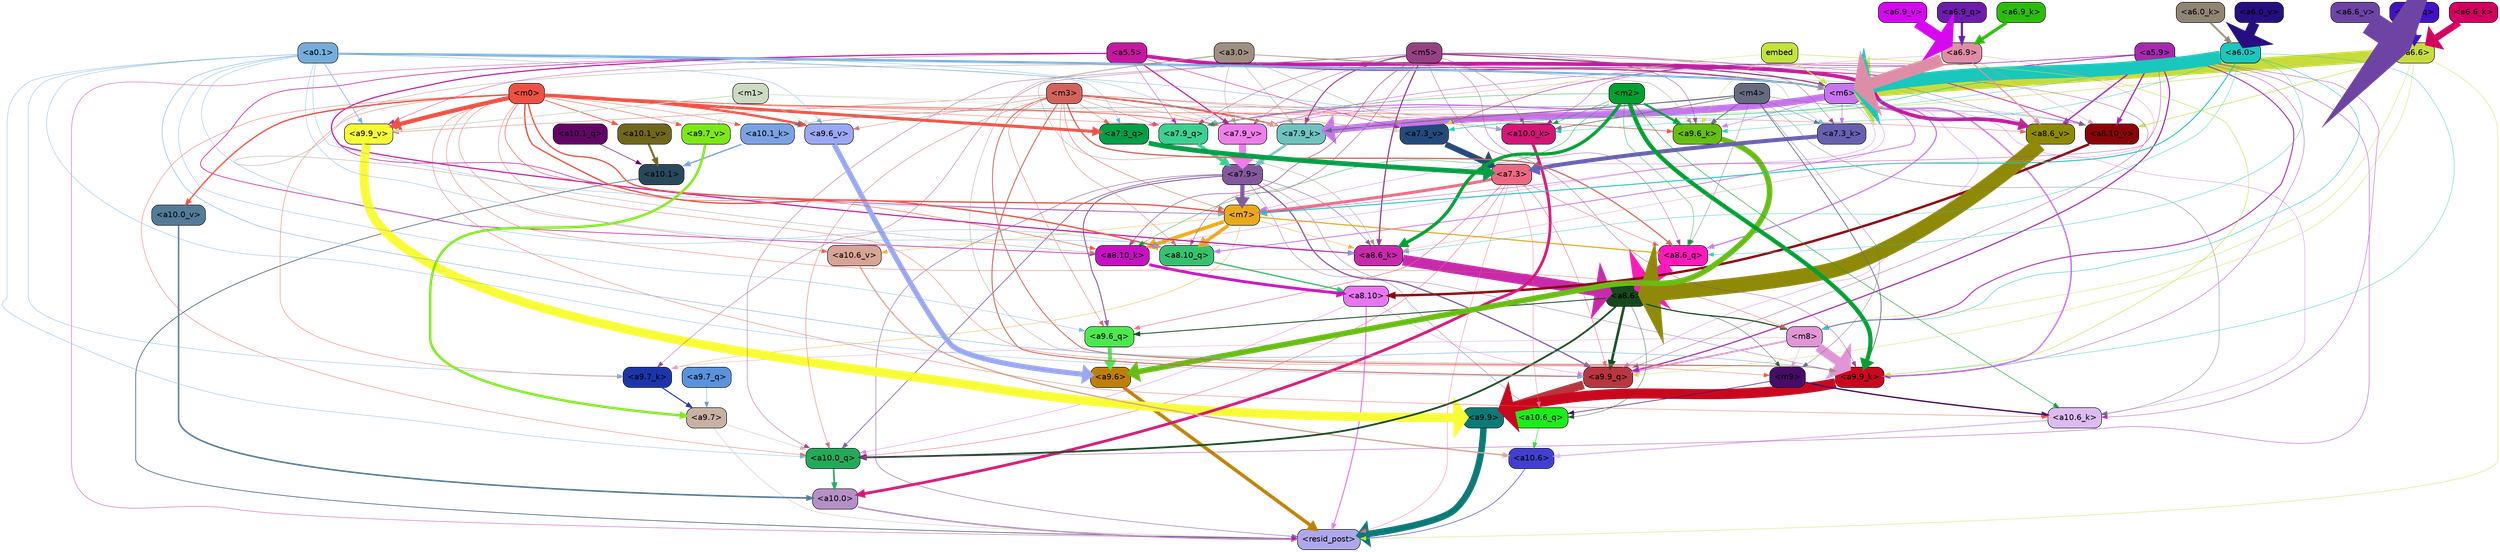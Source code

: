 strict digraph "" {
	graph [bgcolor=transparent,
		layout=dot,
		overlap=false,
		splines=true
	];
	"<a10.6>"	[color=black,
		fillcolor="#423fd0",
		fontname=Helvetica,
		shape=box,
		style="filled, rounded"];
	"<resid_post>"	[color=black,
		fillcolor="#aea7eb",
		fontname=Helvetica,
		shape=box,
		style="filled, rounded"];
	"<a10.6>" -> "<resid_post>"	[color="#423fd0",
		penwidth=0.9498605728149414];
	"<a10.1>"	[color=black,
		fillcolor="#29485b",
		fontname=Helvetica,
		shape=box,
		style="filled, rounded"];
	"<a10.1>" -> "<resid_post>"	[color="#29485b",
		penwidth=1.0084514617919922];
	"<a10.0>"	[color=black,
		fillcolor="#b590c7",
		fontname=Helvetica,
		shape=box,
		style="filled, rounded"];
	"<a10.0>" -> "<resid_post>"	[color="#b590c7",
		penwidth=2.5814952850341797];
	"<a9.9>"	[color=black,
		fillcolor="#0a7a77",
		fontname=Helvetica,
		shape=box,
		style="filled, rounded"];
	"<a9.9>" -> "<resid_post>"	[color="#0a7a77",
		penwidth=11.610888481140137];
	"<a9.7>"	[color=black,
		fillcolor="#c7b1a3",
		fontname=Helvetica,
		shape=box,
		style="filled, rounded"];
	"<a9.7>" -> "<resid_post>"	[color="#c7b1a3",
		penwidth=0.6];
	"<a10.0_q>"	[color=black,
		fillcolor="#21aa5a",
		fontname=Helvetica,
		shape=box,
		style="filled, rounded"];
	"<a9.7>" -> "<a10.0_q>"	[color="#c7b1a3",
		penwidth=0.6];
	"<a9.6>"	[color=black,
		fillcolor="#be7f05",
		fontname=Helvetica,
		shape=box,
		style="filled, rounded"];
	"<a9.6>" -> "<resid_post>"	[color="#be7f05",
		penwidth=6.121421813964844];
	"<a8.10>"	[color=black,
		fillcolor="#e776ef",
		fontname=Helvetica,
		shape=box,
		style="filled, rounded"];
	"<a8.10>" -> "<resid_post>"	[color="#e776ef",
		penwidth=1.7841739654541016];
	"<a8.10>" -> "<a10.0_q>"	[color="#e776ef",
		penwidth=0.6612663269042969];
	"<a9.9_q>"	[color=black,
		fillcolor="#b93540",
		fontname=Helvetica,
		shape=box,
		style="filled, rounded"];
	"<a8.10>" -> "<a9.9_q>"	[color="#e776ef",
		penwidth=0.6];
	"<a7.9>"	[color=black,
		fillcolor="#84589d",
		fontname=Helvetica,
		shape=box,
		style="filled, rounded"];
	"<a7.9>" -> "<resid_post>"	[color="#84589d",
		penwidth=0.8109169006347656];
	"<a10.6_q>"	[color=black,
		fillcolor="#1aed17",
		fontname=Helvetica,
		shape=box,
		style="filled, rounded"];
	"<a7.9>" -> "<a10.6_q>"	[color="#84589d",
		penwidth=0.6];
	"<a7.9>" -> "<a10.0_q>"	[color="#84589d",
		penwidth=1.19378662109375];
	"<m7>"	[color=black,
		fillcolor="#e9a918",
		fontname=Helvetica,
		shape=box,
		style="filled, rounded"];
	"<a7.9>" -> "<m7>"	[color="#84589d",
		penwidth=7.3899383544921875];
	"<a7.9>" -> "<a9.9_q>"	[color="#84589d",
		penwidth=2.1764984130859375];
	"<a9.6_q>"	[color=black,
		fillcolor="#4ce84f",
		fontname=Helvetica,
		shape=box,
		style="filled, rounded"];
	"<a7.9>" -> "<a9.6_q>"	[color="#84589d",
		penwidth=1.6184196472167969];
	"<a9.9_k>"	[color=black,
		fillcolor="#c9081e",
		fontname=Helvetica,
		shape=box,
		style="filled, rounded"];
	"<a7.9>" -> "<a9.9_k>"	[color="#84589d",
		penwidth=0.6];
	"<a8.6_k>"	[color=black,
		fillcolor="#c72aab",
		fontname=Helvetica,
		shape=box,
		style="filled, rounded"];
	"<a7.9>" -> "<a8.6_k>"	[color="#84589d",
		penwidth=0.7570610046386719];
	"<a7.3>"	[color=black,
		fillcolor="#ea6981",
		fontname=Helvetica,
		shape=box,
		style="filled, rounded"];
	"<a7.3>" -> "<resid_post>"	[color="#ea6981",
		penwidth=0.6];
	"<a7.3>" -> "<a10.6_q>"	[color="#ea6981",
		penwidth=0.6];
	"<a7.3>" -> "<a10.0_q>"	[color="#ea6981",
		penwidth=0.8208656311035156];
	"<a7.3>" -> "<m7>"	[color="#ea6981",
		penwidth=5.189311981201172];
	"<a7.3>" -> "<a9.9_q>"	[color="#ea6981",
		penwidth=0.8119163513183594];
	"<a7.3>" -> "<a9.6_q>"	[color="#ea6981",
		penwidth=0.9649925231933594];
	"<a8.6_q>"	[color=black,
		fillcolor="#fd19bb",
		fontname=Helvetica,
		shape=box,
		style="filled, rounded"];
	"<a7.3>" -> "<a8.6_q>"	[color="#ea6981",
		penwidth=0.7801322937011719];
	"<a6.6>"	[color=black,
		fillcolor="#c7dc3a",
		fontname=Helvetica,
		shape=box,
		style="filled, rounded"];
	"<a6.6>" -> "<resid_post>"	[color="#c7dc3a",
		penwidth=0.6];
	"<m6>"	[color=black,
		fillcolor="#c775ed",
		fontname=Helvetica,
		shape=box,
		style="filled, rounded"];
	"<a6.6>" -> "<m6>"	[color="#c7dc3a",
		penwidth=21.6163272857666];
	"<m8>"	[color=black,
		fillcolor="#e095d4",
		fontname=Helvetica,
		shape=box,
		style="filled, rounded"];
	"<a6.6>" -> "<m8>"	[color="#c7dc3a",
		penwidth=0.6];
	"<a6.6>" -> "<a9.9_q>"	[color="#c7dc3a",
		penwidth=0.6];
	"<a8.10_v>"	[color=black,
		fillcolor="#89050a",
		fontname=Helvetica,
		shape=box,
		style="filled, rounded"];
	"<a6.6>" -> "<a8.10_v>"	[color="#c7dc3a",
		penwidth=1.0661506652832031];
	"<a7.3_v>"	[color=black,
		fillcolor="#244a7c",
		fontname=Helvetica,
		shape=box,
		style="filled, rounded"];
	"<a6.6>" -> "<a7.3_v>"	[color="#c7dc3a",
		penwidth=0.8506813049316406];
	"<a5.5>"	[color=black,
		fillcolor="#c717a1",
		fontname=Helvetica,
		shape=box,
		style="filled, rounded"];
	"<a5.5>" -> "<resid_post>"	[color="#c717a1",
		penwidth=0.6];
	"<a5.5>" -> "<m6>"	[color="#c717a1",
		penwidth=1.8430671691894531];
	"<a5.5>" -> "<m7>"	[color="#c717a1",
		penwidth=1.0865592956542969];
	"<a9.9_v>"	[color=black,
		fillcolor="#f8fc36",
		fontname=Helvetica,
		shape=box,
		style="filled, rounded"];
	"<a5.5>" -> "<a9.9_v>"	[color="#c717a1",
		penwidth=0.6];
	"<a8.10_k>"	[color=black,
		fillcolor="#c610c1",
		fontname=Helvetica,
		shape=box,
		style="filled, rounded"];
	"<a5.5>" -> "<a8.10_k>"	[color="#c717a1",
		penwidth=1.1390800476074219];
	"<a5.5>" -> "<a8.6_k>"	[color="#c717a1",
		penwidth=2.00030517578125];
	"<a5.5>" -> "<a8.10_v>"	[color="#c717a1",
		penwidth=1.4206085205078125];
	"<a8.6_v>"	[color=black,
		fillcolor="#8f8908",
		fontname=Helvetica,
		shape=box,
		style="filled, rounded"];
	"<a5.5>" -> "<a8.6_v>"	[color="#c717a1",
		penwidth=6.534294128417969];
	"<a7.9_q>"	[color=black,
		fillcolor="#3cd090",
		fontname=Helvetica,
		shape=box,
		style="filled, rounded"];
	"<a5.5>" -> "<a7.9_q>"	[color="#c717a1",
		penwidth=0.6];
	"<a7.9_v>"	[color=black,
		fillcolor="#ed7ee9",
		fontname=Helvetica,
		shape=box,
		style="filled, rounded"];
	"<a5.5>" -> "<a7.9_v>"	[color="#c717a1",
		penwidth=2.0819549560546875];
	"<a5.5>" -> "<a7.3_v>"	[color="#c717a1",
		penwidth=0.8107681274414062];
	"<a10.6_q>" -> "<a10.6>"	[color="#1aed17",
		penwidth=0.9244728088378906];
	"<a10.1_q>"	[color=black,
		fillcolor="#620665",
		fontname=Helvetica,
		shape=box,
		style="filled, rounded"];
	"<a10.1_q>" -> "<a10.1>"	[color="#620665",
		penwidth=0.9268798828125];
	"<a10.0_q>" -> "<a10.0>"	[color="#21aa5a",
		penwidth=2.905670166015625];
	"<a10.6_k>"	[color=black,
		fillcolor="#dcbbf1",
		fontname=Helvetica,
		shape=box,
		style="filled, rounded"];
	"<a10.6_k>" -> "<a10.6>"	[color="#dcbbf1",
		penwidth=2.0319366455078125];
	"<a10.1_k>"	[color=black,
		fillcolor="#7aa2e3",
		fontname=Helvetica,
		shape=box,
		style="filled, rounded"];
	"<a10.1_k>" -> "<a10.1>"	[color="#7aa2e3",
		penwidth=2.4037628173828125];
	"<a10.0_k>"	[color=black,
		fillcolor="#d41676",
		fontname=Helvetica,
		shape=box,
		style="filled, rounded"];
	"<a10.0_k>" -> "<a10.0>"	[color="#d41676",
		penwidth=4.9319305419921875];
	"<a10.6_v>"	[color=black,
		fillcolor="#d7a495",
		fontname=Helvetica,
		shape=box,
		style="filled, rounded"];
	"<a10.6_v>" -> "<a10.6>"	[color="#d7a495",
		penwidth=2.290935516357422];
	"<a10.1_v>"	[color=black,
		fillcolor="#70671b",
		fontname=Helvetica,
		shape=box,
		style="filled, rounded"];
	"<a10.1_v>" -> "<a10.1>"	[color="#70671b",
		penwidth=3.6398468017578125];
	"<a10.0_v>"	[color=black,
		fillcolor="#537a96",
		fontname=Helvetica,
		shape=box,
		style="filled, rounded"];
	"<a10.0_v>" -> "<a10.0>"	[color="#537a96",
		penwidth=2.7666168212890625];
	"<m9>"	[color=black,
		fillcolor="#470b69",
		fontname=Helvetica,
		shape=box,
		style="filled, rounded"];
	"<m9>" -> "<a10.6_q>"	[color="#470b69",
		penwidth=1.0384025573730469];
	"<m9>" -> "<a10.6_k>"	[color="#470b69",
		penwidth=2.371124267578125];
	"<a8.6>"	[color=black,
		fillcolor="#16481e",
		fontname=Helvetica,
		shape=box,
		style="filled, rounded"];
	"<a8.6>" -> "<a10.6_q>"	[color="#16481e",
		penwidth=0.6];
	"<a8.6>" -> "<a10.0_q>"	[color="#16481e",
		penwidth=3.1841888427734375];
	"<a8.6>" -> "<m9>"	[color="#16481e",
		penwidth=0.6];
	"<a8.6>" -> "<m8>"	[color="#16481e",
		penwidth=1.972564697265625];
	"<a8.6>" -> "<a9.9_q>"	[color="#16481e",
		penwidth=4.482503890991211];
	"<a8.6>" -> "<a9.6_q>"	[color="#16481e",
		penwidth=1.515838623046875];
	"<m5>"	[color=black,
		fillcolor="#974184",
		fontname=Helvetica,
		shape=box,
		style="filled, rounded"];
	"<m5>" -> "<a10.0_q>"	[color="#974184",
		penwidth=0.6];
	"<m5>" -> "<a10.0_k>"	[color="#974184",
		penwidth=0.6];
	"<m5>" -> "<m6>"	[color="#974184",
		penwidth=2.143606185913086];
	"<m5>" -> "<a9.9_q>"	[color="#974184",
		penwidth=0.6];
	"<m5>" -> "<a9.9_k>"	[color="#974184",
		penwidth=0.6];
	"<a9.7_k>"	[color=black,
		fillcolor="#1b35ab",
		fontname=Helvetica,
		shape=box,
		style="filled, rounded"];
	"<m5>" -> "<a9.7_k>"	[color="#974184",
		penwidth=0.6];
	"<a9.6_k>"	[color=black,
		fillcolor="#67be12",
		fontname=Helvetica,
		shape=box,
		style="filled, rounded"];
	"<m5>" -> "<a9.6_k>"	[color="#974184",
		penwidth=0.7197036743164062];
	"<a8.10_q>"	[color=black,
		fillcolor="#35c26e",
		fontname=Helvetica,
		shape=box,
		style="filled, rounded"];
	"<m5>" -> "<a8.10_q>"	[color="#974184",
		penwidth=0.7198371887207031];
	"<m5>" -> "<a8.6_q>"	[color="#974184",
		penwidth=0.6];
	"<m5>" -> "<a8.10_k>"	[color="#974184",
		penwidth=0.9238471984863281];
	"<m5>" -> "<a8.6_k>"	[color="#974184",
		penwidth=2.1219520568847656];
	"<m5>" -> "<a8.6_v>"	[color="#974184",
		penwidth=0.6];
	"<m5>" -> "<a7.9_q>"	[color="#974184",
		penwidth=0.6];
	"<a7.9_k>"	[color=black,
		fillcolor="#6ec3c1",
		fontname=Helvetica,
		shape=box,
		style="filled, rounded"];
	"<m5>" -> "<a7.9_k>"	[color="#974184",
		penwidth=1.7779998779296875];
	"<a7.3_k>"	[color=black,
		fillcolor="#6760b1",
		fontname=Helvetica,
		shape=box,
		style="filled, rounded"];
	"<m5>" -> "<a7.3_k>"	[color="#974184",
		penwidth=0.6];
	"<m5>" -> "<a7.9_v>"	[color="#974184",
		penwidth=0.6];
	"<a5.9>"	[color=black,
		fillcolor="#a529af",
		fontname=Helvetica,
		shape=box,
		style="filled, rounded"];
	"<a5.9>" -> "<a10.0_q>"	[color="#a529af",
		penwidth=0.6463394165039062];
	"<a5.9>" -> "<a10.6_k>"	[color="#a529af",
		penwidth=0.6];
	"<a5.9>" -> "<a10.0_k>"	[color="#a529af",
		penwidth=0.6];
	"<a5.9>" -> "<m6>"	[color="#a529af",
		penwidth=1.4513568878173828];
	"<a5.9>" -> "<m7>"	[color="#a529af",
		penwidth=0.6];
	"<a5.9>" -> "<m8>"	[color="#a529af",
		penwidth=1.6550712585449219];
	"<a5.9>" -> "<a9.9_q>"	[color="#a529af",
		penwidth=2.019031524658203];
	"<a5.9>" -> "<a9.9_k>"	[color="#a529af",
		penwidth=0.6];
	"<a5.9>" -> "<a8.10_v>"	[color="#a529af",
		penwidth=2.2765426635742188];
	"<a5.9>" -> "<a8.6_v>"	[color="#a529af",
		penwidth=2.4934005737304688];
	"<a5.9>" -> "<a7.9_v>"	[color="#a529af",
		penwidth=0.6];
	"<a5.9>" -> "<a7.3_v>"	[color="#a529af",
		penwidth=0.9861984252929688];
	"<m3>"	[color=black,
		fillcolor="#d2635b",
		fontname=Helvetica,
		shape=box,
		style="filled, rounded"];
	"<m3>" -> "<a10.0_q>"	[color="#d2635b",
		penwidth=0.6597442626953125];
	"<m3>" -> "<a10.0_k>"	[color="#d2635b",
		penwidth=0.6506614685058594];
	"<m3>" -> "<m7>"	[color="#d2635b",
		penwidth=0.7659339904785156];
	"<m3>" -> "<a9.9_q>"	[color="#d2635b",
		penwidth=1.6276321411132812];
	"<m3>" -> "<a9.6_q>"	[color="#d2635b",
		penwidth=0.6724472045898438];
	"<m3>" -> "<a9.9_k>"	[color="#d2635b",
		penwidth=1.4574642181396484];
	"<m3>" -> "<a9.6_k>"	[color="#d2635b",
		penwidth=0.6];
	"<m3>" -> "<a9.9_v>"	[color="#d2635b",
		penwidth=0.6589469909667969];
	"<a9.6_v>"	[color=black,
		fillcolor="#9aa7f2",
		fontname=Helvetica,
		shape=box,
		style="filled, rounded"];
	"<m3>" -> "<a9.6_v>"	[color="#d2635b",
		penwidth=0.6];
	"<m3>" -> "<a8.10_q>"	[color="#d2635b",
		penwidth=0.6];
	"<m3>" -> "<a8.6_q>"	[color="#d2635b",
		penwidth=2.1676406860351562];
	"<m3>" -> "<a7.9_q>"	[color="#d2635b",
		penwidth=0.6];
	"<a7.3_q>"	[color=black,
		fillcolor="#039f46",
		fontname=Helvetica,
		shape=box,
		style="filled, rounded"];
	"<m3>" -> "<a7.3_q>"	[color="#d2635b",
		penwidth=0.6];
	"<m3>" -> "<a7.9_k>"	[color="#d2635b",
		penwidth=2.978912353515625];
	"<m3>" -> "<a7.9_v>"	[color="#d2635b",
		penwidth=0.6];
	"<m3>" -> "<a7.3_v>"	[color="#d2635b",
		penwidth=0.6];
	"<m0>"	[color=black,
		fillcolor="#ed5143",
		fontname=Helvetica,
		shape=box,
		style="filled, rounded"];
	"<m0>" -> "<a10.0_q>"	[color="#ed5143",
		penwidth=0.6];
	"<m0>" -> "<a10.6_k>"	[color="#ed5143",
		penwidth=0.6];
	"<m0>" -> "<a10.1_k>"	[color="#ed5143",
		penwidth=0.6];
	"<m0>" -> "<a10.6_v>"	[color="#ed5143",
		penwidth=0.6];
	"<m0>" -> "<a10.1_v>"	[color="#ed5143",
		penwidth=1.3360328674316406];
	"<m0>" -> "<a10.0_v>"	[color="#ed5143",
		penwidth=2.4083595275878906];
	"<m0>" -> "<m9>"	[color="#ed5143",
		penwidth=0.6];
	"<m0>" -> "<m7>"	[color="#ed5143",
		penwidth=2.224945068359375];
	"<m0>" -> "<m8>"	[color="#ed5143",
		penwidth=0.6];
	"<m0>" -> "<a9.7_k>"	[color="#ed5143",
		penwidth=0.6];
	"<m0>" -> "<a9.6_k>"	[color="#ed5143",
		penwidth=0.6];
	"<m0>" -> "<a9.9_v>"	[color="#ed5143",
		penwidth=7.537467956542969];
	"<a9.7_v>"	[color=black,
		fillcolor="#7ce719",
		fontname=Helvetica,
		shape=box,
		style="filled, rounded"];
	"<m0>" -> "<a9.7_v>"	[color="#ed5143",
		penwidth=0.8575286865234375];
	"<m0>" -> "<a9.6_v>"	[color="#ed5143",
		penwidth=4.1688385009765625];
	"<m0>" -> "<a8.10_q>"	[color="#ed5143",
		penwidth=2.3761940002441406];
	"<m0>" -> "<a8.10_k>"	[color="#ed5143",
		penwidth=0.9220962524414062];
	"<m0>" -> "<a8.6_v>"	[color="#ed5143",
		penwidth=0.6];
	"<m0>" -> "<a7.9_q>"	[color="#ed5143",
		penwidth=0.6];
	"<m0>" -> "<a7.3_q>"	[color="#ed5143",
		penwidth=5.264301300048828];
	"<m0>" -> "<a7.9_v>"	[color="#ed5143",
		penwidth=1.2114486694335938];
	"<a0.1>"	[color=black,
		fillcolor="#74addc",
		fontname=Helvetica,
		shape=box,
		style="filled, rounded"];
	"<a0.1>" -> "<a10.0_q>"	[color="#74addc",
		penwidth=0.6];
	"<a0.1>" -> "<a10.0_k>"	[color="#74addc",
		penwidth=0.6768684387207031];
	"<a0.1>" -> "<m6>"	[color="#74addc",
		penwidth=3.4290084838867188];
	"<a0.1>" -> "<m7>"	[color="#74addc",
		penwidth=0.6];
	"<a0.1>" -> "<a9.9_q>"	[color="#74addc",
		penwidth=0.6];
	"<a0.1>" -> "<a9.6_q>"	[color="#74addc",
		penwidth=0.6];
	"<a0.1>" -> "<a9.9_k>"	[color="#74addc",
		penwidth=0.81341552734375];
	"<a0.1>" -> "<a9.7_k>"	[color="#74addc",
		penwidth=0.6];
	"<a0.1>" -> "<a9.9_v>"	[color="#74addc",
		penwidth=1.062591552734375];
	"<a0.1>" -> "<a9.6_v>"	[color="#74addc",
		penwidth=0.6];
	"<a0.1>" -> "<a8.10_q>"	[color="#74addc",
		penwidth=0.6];
	"<a0.1>" -> "<a8.6_k>"	[color="#74addc",
		penwidth=0.6];
	"<a0.1>" -> "<a8.10_v>"	[color="#74addc",
		penwidth=0.6];
	"<a0.1>" -> "<a7.3_q>"	[color="#74addc",
		penwidth=0.6];
	"<a0.1>" -> "<a7.3_k>"	[color="#74addc",
		penwidth=0.6];
	"<a0.1>" -> "<a7.9_v>"	[color="#74addc",
		penwidth=0.6];
	"<m6>" -> "<a10.6_k>"	[color="#c775ed",
		penwidth=0.6];
	"<m6>" -> "<m7>"	[color="#c775ed",
		penwidth=0.6];
	"<m6>" -> "<a9.9_q>"	[color="#c775ed",
		penwidth=0.6];
	"<m6>" -> "<a9.9_k>"	[color="#c775ed",
		penwidth=2.533975601196289];
	"<m6>" -> "<a9.6_k>"	[color="#c775ed",
		penwidth=0.9471282958984375];
	"<m6>" -> "<a8.10_q>"	[color="#c775ed",
		penwidth=1.4854621887207031];
	"<m6>" -> "<a8.6_q>"	[color="#c775ed",
		penwidth=2.0796165466308594];
	"<m6>" -> "<a8.10_k>"	[color="#c775ed",
		penwidth=0.6];
	"<m6>" -> "<a7.9_q>"	[color="#c775ed",
		penwidth=1.9016571044921875];
	"<m6>" -> "<a7.3_q>"	[color="#c775ed",
		penwidth=0.6];
	"<m6>" -> "<a7.9_k>"	[color="#c775ed",
		penwidth=12.277053833007812];
	"<m6>" -> "<a7.3_k>"	[color="#c775ed",
		penwidth=0.8951148986816406];
	"<m6>" -> "<a7.9_v>"	[color="#c775ed",
		penwidth=0.8897933959960938];
	"<m4>"	[color=black,
		fillcolor="#676b81",
		fontname=Helvetica,
		shape=box,
		style="filled, rounded"];
	"<m4>" -> "<a10.6_k>"	[color="#676b81",
		penwidth=0.6];
	"<m4>" -> "<a10.1_k>"	[color="#676b81",
		penwidth=0.6];
	"<m4>" -> "<a10.0_k>"	[color="#676b81",
		penwidth=1.230804443359375];
	"<m4>" -> "<m9>"	[color="#676b81",
		penwidth=0.6];
	"<m4>" -> "<a9.9_k>"	[color="#676b81",
		penwidth=1.3186264038085938];
	"<m4>" -> "<a9.6_k>"	[color="#676b81",
		penwidth=1.3722038269042969];
	"<m4>" -> "<a8.6_q>"	[color="#676b81",
		penwidth=0.6];
	"<m4>" -> "<a8.10_v>"	[color="#676b81",
		penwidth=0.6];
	"<m4>" -> "<a7.9_k>"	[color="#676b81",
		penwidth=1.5913276672363281];
	"<m4>" -> "<a7.3_k>"	[color="#676b81",
		penwidth=0.6];
	"<m2>"	[color=black,
		fillcolor="#01a030",
		fontname=Helvetica,
		shape=box,
		style="filled, rounded"];
	"<m2>" -> "<a10.6_k>"	[color="#01a030",
		penwidth=0.8380241394042969];
	"<m2>" -> "<a10.0_k>"	[color="#01a030",
		penwidth=0.6622200012207031];
	"<m2>" -> "<a9.9_k>"	[color="#01a030",
		penwidth=7.476325988769531];
	"<m2>" -> "<a9.6_k>"	[color="#01a030",
		penwidth=3.761505126953125];
	"<m2>" -> "<a8.6_q>"	[color="#01a030",
		penwidth=0.6];
	"<m2>" -> "<a8.10_k>"	[color="#01a030",
		penwidth=0.6];
	"<m2>" -> "<a8.6_k>"	[color="#01a030",
		penwidth=5.699577331542969];
	"<m2>" -> "<a7.9_q>"	[color="#01a030",
		penwidth=0.6];
	"<a6.0>"	[color=black,
		fillcolor="#1ac7bd",
		fontname=Helvetica,
		shape=box,
		style="filled, rounded"];
	"<a6.0>" -> "<a10.0_k>"	[color="#1ac7bd",
		penwidth=0.6];
	"<a6.0>" -> "<m6>"	[color="#1ac7bd",
		penwidth=23.31447410583496];
	"<a6.0>" -> "<m7>"	[color="#1ac7bd",
		penwidth=1.694061279296875];
	"<a6.0>" -> "<m8>"	[color="#1ac7bd",
		penwidth=0.7418403625488281];
	"<a6.0>" -> "<a9.9_k>"	[color="#1ac7bd",
		penwidth=0.6];
	"<a6.0>" -> "<a9.6_k>"	[color="#1ac7bd",
		penwidth=0.6];
	"<a6.0>" -> "<a8.6_q>"	[color="#1ac7bd",
		penwidth=0.6];
	"<a6.0>" -> "<a8.6_k>"	[color="#1ac7bd",
		penwidth=0.6];
	"<a6.0>" -> "<a7.3_v>"	[color="#1ac7bd",
		penwidth=0.9905738830566406];
	"<m7>" -> "<a10.6_v>"	[color="#e9a918",
		penwidth=0.6];
	"<m7>" -> "<a9.7_k>"	[color="#e9a918",
		penwidth=0.6];
	"<m7>" -> "<a8.10_q>"	[color="#e9a918",
		penwidth=6.2237091064453125];
	"<m7>" -> "<a8.6_q>"	[color="#e9a918",
		penwidth=1.9677276611328125];
	"<m7>" -> "<a8.10_k>"	[color="#e9a918",
		penwidth=6.505390167236328];
	"<m7>" -> "<a8.6_k>"	[color="#e9a918",
		penwidth=0.6821136474609375];
	"<m1>"	[color=black,
		fillcolor="#cadac3",
		fontname=Helvetica,
		shape=box,
		style="filled, rounded"];
	"<m1>" -> "<a10.1_v>"	[color="#cadac3",
		penwidth=0.6];
	"<m1>" -> "<a9.9_v>"	[color="#cadac3",
		penwidth=1.4082679748535156];
	"<m1>" -> "<a9.7_v>"	[color="#cadac3",
		penwidth=0.6];
	"<m1>" -> "<a9.6_v>"	[color="#cadac3",
		penwidth=0.6];
	"<m1>" -> "<a7.9_k>"	[color="#cadac3",
		penwidth=0.6];
	"<m1>" -> "<a7.3_v>"	[color="#cadac3",
		penwidth=0.6];
	"<m8>" -> "<m9>"	[color="#e095d4",
		penwidth=0.6];
	"<m8>" -> "<a9.9_q>"	[color="#e095d4",
		penwidth=3.073810577392578];
	"<m8>" -> "<a9.9_k>"	[color="#e095d4",
		penwidth=16.255420684814453];
	"<m8>" -> "<a9.7_k>"	[color="#e095d4",
		penwidth=0.6];
	"<a9.9_q>" -> "<a9.9>"	[color="#b93540",
		penwidth=15.310546875];
	"<a9.7_q>"	[color=black,
		fillcolor="#5a92dd",
		fontname=Helvetica,
		shape=box,
		style="filled, rounded"];
	"<a9.7_q>" -> "<a9.7>"	[color="#5a92dd",
		penwidth=0.6];
	"<a9.6_q>" -> "<a9.6>"	[color="#4ce84f",
		penwidth=6.823722839355469];
	"<a9.9_k>" -> "<a9.9>"	[color="#c9081e",
		penwidth=17.953022003173828];
	"<a9.7_k>" -> "<a9.7>"	[color="#1b35ab",
		penwidth=1.85101318359375];
	"<a9.6_k>" -> "<a9.6>"	[color="#67be12",
		penwidth=9.787818908691406];
	"<a9.9_v>" -> "<a9.9>"	[color="#f8fc36",
		penwidth=15.728643417358398];
	"<a9.7_v>" -> "<a9.7>"	[color="#7ce719",
		penwidth=4.305488586425781];
	"<a9.6_v>" -> "<a9.6>"	[color="#9aa7f2",
		penwidth=9.212547302246094];
	"<a3.0>"	[color=black,
		fillcolor="#9f8e81",
		fontname=Helvetica,
		shape=box,
		style="filled, rounded"];
	"<a3.0>" -> "<m6>"	[color="#9f8e81",
		penwidth=1.0663299560546875];
	"<a3.0>" -> "<a9.9_k>"	[color="#9f8e81",
		penwidth=0.6];
	"<a3.0>" -> "<a9.6_k>"	[color="#9f8e81",
		penwidth=0.6];
	"<a3.0>" -> "<a8.10_k>"	[color="#9f8e81",
		penwidth=0.6];
	"<a3.0>" -> "<a8.6_k>"	[color="#9f8e81",
		penwidth=0.6];
	"<a3.0>" -> "<a7.9_k>"	[color="#9f8e81",
		penwidth=0.6];
	"<a3.0>" -> "<a7.9_v>"	[color="#9f8e81",
		penwidth=0.6];
	"<a3.0>" -> "<a7.3_v>"	[color="#9f8e81",
		penwidth=0.6];
	embed	[color=black,
		fillcolor="#c2e33d",
		fontname=Helvetica,
		shape=box,
		style="filled, rounded"];
	embed -> "<m6>"	[color="#c2e33d",
		penwidth=1.6749610900878906];
	embed -> "<a9.9_k>"	[color="#c2e33d",
		penwidth=0.8602714538574219];
	embed -> "<a9.6_k>"	[color="#c2e33d",
		penwidth=0.6];
	embed -> "<a7.3_v>"	[color="#c2e33d",
		penwidth=0.6];
	"<a8.10_q>" -> "<a8.10>"	[color="#35c26e",
		penwidth=2.2933731079101562];
	"<a8.6_q>" -> "<a8.6>"	[color="#fd19bb",
		penwidth=22.21251106262207];
	"<a8.10_k>" -> "<a8.10>"	[color="#c610c1",
		penwidth=5.009056091308594];
	"<a8.6_k>" -> "<a8.6>"	[color="#c72aab",
		penwidth=19.114789962768555];
	"<a8.10_v>" -> "<a8.10>"	[color="#89050a",
		penwidth=4.248416900634766];
	"<a8.6_v>" -> "<a8.6>"	[color="#8f8908",
		penwidth=27.461654663085938];
	"<a6.9>"	[color=black,
		fillcolor="#de8da7",
		fontname=Helvetica,
		shape=box,
		style="filled, rounded"];
	"<a6.9>" -> "<m6>"	[color="#de8da7",
		penwidth=21.47117805480957];
	"<a6.9>" -> "<a8.6_k>"	[color="#de8da7",
		penwidth=0.6];
	"<a6.9>" -> "<a8.10_v>"	[color="#de8da7",
		penwidth=0.6];
	"<a6.9>" -> "<a8.6_v>"	[color="#de8da7",
		penwidth=2.0546798706054688];
	"<a6.9>" -> "<a7.9_v>"	[color="#de8da7",
		penwidth=0.6];
	"<a7.9_q>" -> "<a7.9>"	[color="#3cd090",
		penwidth=5.6087493896484375];
	"<a7.3_q>" -> "<a7.3>"	[color="#039f46",
		penwidth=8.568470001220703];
	"<a7.9_k>" -> "<a7.9>"	[color="#6ec3c1",
		penwidth=4.179893493652344];
	"<a7.3_k>" -> "<a7.3>"	[color="#6760b1",
		penwidth=7.138481140136719];
	"<a7.9_v>" -> "<a7.9>"	[color="#ed7ee9",
		penwidth=12.677261352539062];
	"<a7.3_v>" -> "<a7.3>"	[color="#244a7c",
		penwidth=10.205863952636719];
	"<a6.9_q>"	[color=black,
		fillcolor="#6d1cab",
		fontname=Helvetica,
		shape=box,
		style="filled, rounded"];
	"<a6.9_q>" -> "<a6.9>"	[color="#6d1cab",
		penwidth=4.004619598388672];
	"<a6.6_q>"	[color=black,
		fillcolor="#4112c5",
		fontname=Helvetica,
		shape=box,
		style="filled, rounded"];
	"<a6.6_q>" -> "<a6.6>"	[color="#4112c5",
		penwidth=7.501697540283203];
	"<a6.9_k>"	[color=black,
		fillcolor="#2cbd0c",
		fontname=Helvetica,
		shape=box,
		style="filled, rounded"];
	"<a6.9_k>" -> "<a6.9>"	[color="#2cbd0c",
		penwidth=5.597904205322266];
	"<a6.6_k>"	[color=black,
		fillcolor="#d40060",
		fontname=Helvetica,
		shape=box,
		style="filled, rounded"];
	"<a6.6_k>" -> "<a6.6>"	[color="#d40060",
		penwidth=11.958972930908203];
	"<a6.0_k>"	[color=black,
		fillcolor="#8f8574",
		fontname=Helvetica,
		shape=box,
		style="filled, rounded"];
	"<a6.0_k>" -> "<a6.0>"	[color="#8f8574",
		penwidth=3.2078399658203125];
	"<a6.9_v>"	[color=black,
		fillcolor="#d508f0",
		fontname=Helvetica,
		shape=box,
		style="filled, rounded"];
	"<a6.9_v>" -> "<a6.9>"	[color="#d508f0",
		penwidth=19.20796775817871];
	"<a6.6_v>"	[color=black,
		fillcolor="#6d43a3",
		fontname=Helvetica,
		shape=box,
		style="filled, rounded"];
	"<a6.6_v>" -> "<a6.6>"	[color="#6d43a3",
		penwidth=43.14964985847473];
	"<a6.0_v>"	[color=black,
		fillcolor="#250e80",
		fontname=Helvetica,
		shape=box,
		style="filled, rounded"];
	"<a6.0_v>" -> "<a6.0>"	[color="#250e80",
		penwidth=18.152097702026367];
}
